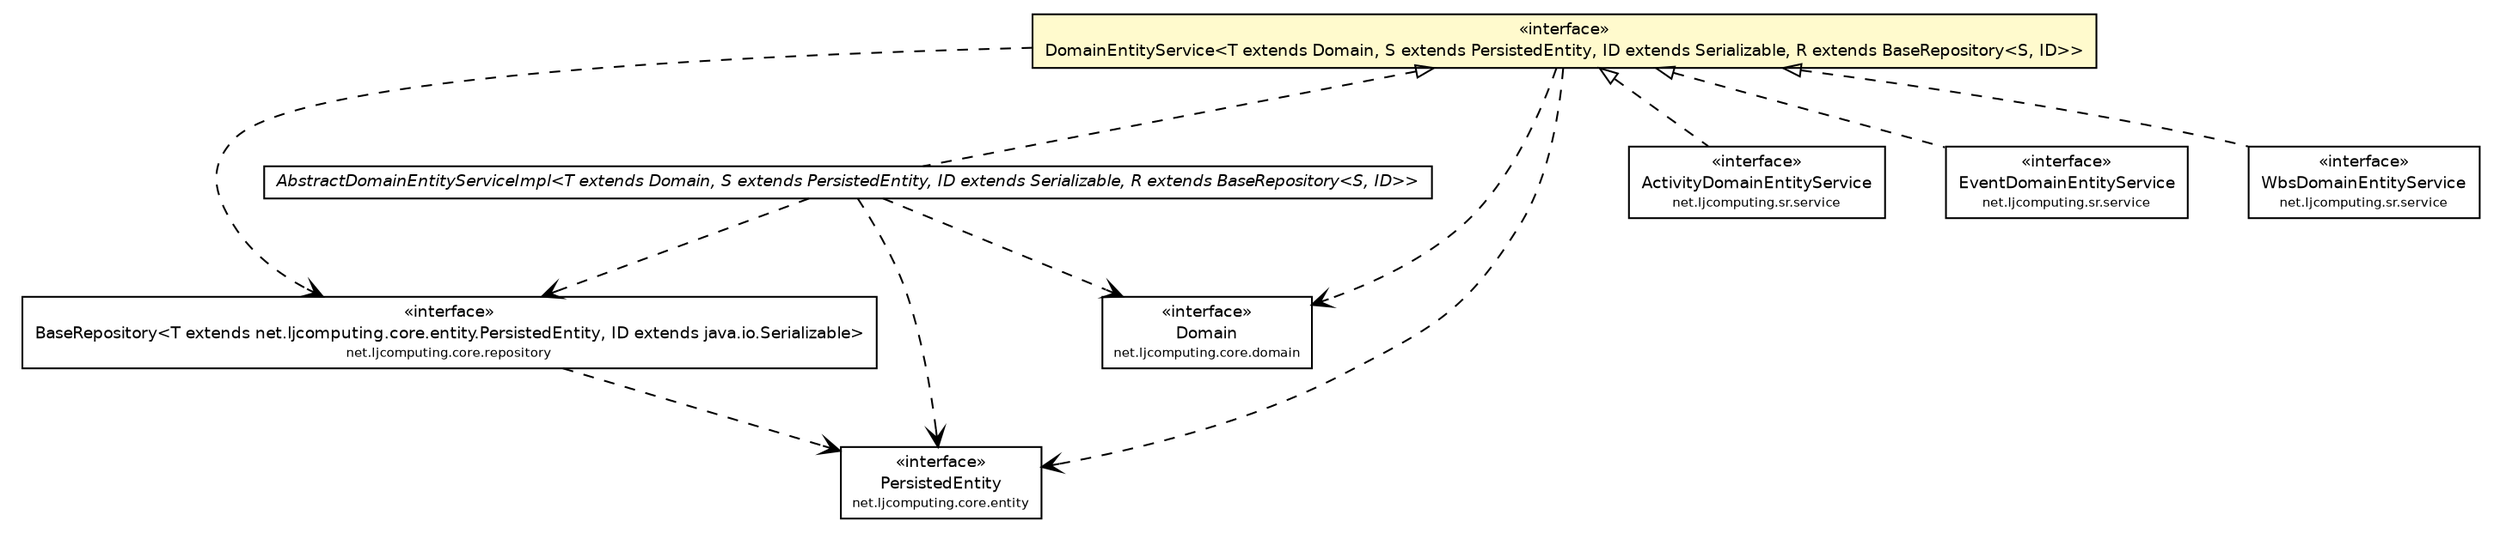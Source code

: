 #!/usr/local/bin/dot
#
# Class diagram 
# Generated by UMLGraph version R5_6 (http://www.umlgraph.org/)
#

digraph G {
	edge [fontname="Helvetica",fontsize=10,labelfontname="Helvetica",labelfontsize=10];
	node [fontname="Helvetica",fontsize=10,shape=plaintext];
	nodesep=0.25;
	ranksep=0.5;
	// net.ljcomputing.core.repository.BaseRepository<T extends net.ljcomputing.core.entity.PersistedEntity, ID extends java.io.Serializable>
	c1142 [label=<<table title="net.ljcomputing.core.repository.BaseRepository" border="0" cellborder="1" cellspacing="0" cellpadding="2" port="p" href="../repository/BaseRepository.html">
		<tr><td><table border="0" cellspacing="0" cellpadding="1">
<tr><td align="center" balign="center"> &#171;interface&#187; </td></tr>
<tr><td align="center" balign="center"> BaseRepository&lt;T extends net.ljcomputing.core.entity.PersistedEntity, ID extends java.io.Serializable&gt; </td></tr>
<tr><td align="center" balign="center"><font point-size="7.0"> net.ljcomputing.core.repository </font></td></tr>
		</table></td></tr>
		</table>>, URL="../repository/BaseRepository.html", fontname="Helvetica", fontcolor="black", fontsize=9.0];
	// net.ljcomputing.core.entity.PersistedEntity
	c1149 [label=<<table title="net.ljcomputing.core.entity.PersistedEntity" border="0" cellborder="1" cellspacing="0" cellpadding="2" port="p" href="../entity/PersistedEntity.html">
		<tr><td><table border="0" cellspacing="0" cellpadding="1">
<tr><td align="center" balign="center"> &#171;interface&#187; </td></tr>
<tr><td align="center" balign="center"> PersistedEntity </td></tr>
<tr><td align="center" balign="center"><font point-size="7.0"> net.ljcomputing.core.entity </font></td></tr>
		</table></td></tr>
		</table>>, URL="../entity/PersistedEntity.html", fontname="Helvetica", fontcolor="black", fontsize=9.0];
	// net.ljcomputing.core.domain.Domain
	c1151 [label=<<table title="net.ljcomputing.core.domain.Domain" border="0" cellborder="1" cellspacing="0" cellpadding="2" port="p" href="../domain/Domain.html">
		<tr><td><table border="0" cellspacing="0" cellpadding="1">
<tr><td align="center" balign="center"> &#171;interface&#187; </td></tr>
<tr><td align="center" balign="center"> Domain </td></tr>
<tr><td align="center" balign="center"><font point-size="7.0"> net.ljcomputing.core.domain </font></td></tr>
		</table></td></tr>
		</table>>, URL="../domain/Domain.html", fontname="Helvetica", fontcolor="black", fontsize=9.0];
	// net.ljcomputing.core.service.AbstractDomainEntityServiceImpl<T extends net.ljcomputing.core.domain.Domain, S extends net.ljcomputing.core.entity.PersistedEntity, ID extends java.io.Serializable, R extends net.ljcomputing.core.repository.BaseRepository<S, ID>>
	c1153 [label=<<table title="net.ljcomputing.core.service.AbstractDomainEntityServiceImpl" border="0" cellborder="1" cellspacing="0" cellpadding="2" port="p" href="./AbstractDomainEntityServiceImpl.html">
		<tr><td><table border="0" cellspacing="0" cellpadding="1">
<tr><td align="center" balign="center"><font face="Helvetica-Oblique"> AbstractDomainEntityServiceImpl&lt;T extends Domain, S extends PersistedEntity, ID extends Serializable, R extends BaseRepository&lt;S, ID&gt;&gt; </font></td></tr>
		</table></td></tr>
		</table>>, URL="./AbstractDomainEntityServiceImpl.html", fontname="Helvetica", fontcolor="black", fontsize=9.0];
	// net.ljcomputing.core.service.DomainEntityService<T extends net.ljcomputing.core.domain.Domain, S extends net.ljcomputing.core.entity.PersistedEntity, ID extends java.io.Serializable, R extends net.ljcomputing.core.repository.BaseRepository<S, ID>>
	c1155 [label=<<table title="net.ljcomputing.core.service.DomainEntityService" border="0" cellborder="1" cellspacing="0" cellpadding="2" port="p" bgcolor="lemonChiffon" href="./DomainEntityService.html">
		<tr><td><table border="0" cellspacing="0" cellpadding="1">
<tr><td align="center" balign="center"> &#171;interface&#187; </td></tr>
<tr><td align="center" balign="center"> DomainEntityService&lt;T extends Domain, S extends PersistedEntity, ID extends Serializable, R extends BaseRepository&lt;S, ID&gt;&gt; </td></tr>
		</table></td></tr>
		</table>>, URL="./DomainEntityService.html", fontname="Helvetica", fontcolor="black", fontsize=9.0];
	// net.ljcomputing.sr.service.ActivityDomainEntityService
	c1172 [label=<<table title="net.ljcomputing.sr.service.ActivityDomainEntityService" border="0" cellborder="1" cellspacing="0" cellpadding="2" port="p" href="../../sr/service/ActivityDomainEntityService.html">
		<tr><td><table border="0" cellspacing="0" cellpadding="1">
<tr><td align="center" balign="center"> &#171;interface&#187; </td></tr>
<tr><td align="center" balign="center"> ActivityDomainEntityService </td></tr>
<tr><td align="center" balign="center"><font point-size="7.0"> net.ljcomputing.sr.service </font></td></tr>
		</table></td></tr>
		</table>>, URL="../../sr/service/ActivityDomainEntityService.html", fontname="Helvetica", fontcolor="black", fontsize=9.0];
	// net.ljcomputing.sr.service.EventDomainEntityService
	c1173 [label=<<table title="net.ljcomputing.sr.service.EventDomainEntityService" border="0" cellborder="1" cellspacing="0" cellpadding="2" port="p" href="../../sr/service/EventDomainEntityService.html">
		<tr><td><table border="0" cellspacing="0" cellpadding="1">
<tr><td align="center" balign="center"> &#171;interface&#187; </td></tr>
<tr><td align="center" balign="center"> EventDomainEntityService </td></tr>
<tr><td align="center" balign="center"><font point-size="7.0"> net.ljcomputing.sr.service </font></td></tr>
		</table></td></tr>
		</table>>, URL="../../sr/service/EventDomainEntityService.html", fontname="Helvetica", fontcolor="black", fontsize=9.0];
	// net.ljcomputing.sr.service.WbsDomainEntityService
	c1174 [label=<<table title="net.ljcomputing.sr.service.WbsDomainEntityService" border="0" cellborder="1" cellspacing="0" cellpadding="2" port="p" href="../../sr/service/WbsDomainEntityService.html">
		<tr><td><table border="0" cellspacing="0" cellpadding="1">
<tr><td align="center" balign="center"> &#171;interface&#187; </td></tr>
<tr><td align="center" balign="center"> WbsDomainEntityService </td></tr>
<tr><td align="center" balign="center"><font point-size="7.0"> net.ljcomputing.sr.service </font></td></tr>
		</table></td></tr>
		</table>>, URL="../../sr/service/WbsDomainEntityService.html", fontname="Helvetica", fontcolor="black", fontsize=9.0];
	//net.ljcomputing.core.service.AbstractDomainEntityServiceImpl<T extends net.ljcomputing.core.domain.Domain, S extends net.ljcomputing.core.entity.PersistedEntity, ID extends java.io.Serializable, R extends net.ljcomputing.core.repository.BaseRepository<S, ID>> implements net.ljcomputing.core.service.DomainEntityService<T extends net.ljcomputing.core.domain.Domain, S extends net.ljcomputing.core.entity.PersistedEntity, ID extends java.io.Serializable, R extends net.ljcomputing.core.repository.BaseRepository<S, ID>>
	c1155:p -> c1153:p [dir=back,arrowtail=empty,style=dashed];
	//net.ljcomputing.sr.service.ActivityDomainEntityService implements net.ljcomputing.core.service.DomainEntityService<T extends net.ljcomputing.core.domain.Domain, S extends net.ljcomputing.core.entity.PersistedEntity, ID extends java.io.Serializable, R extends net.ljcomputing.core.repository.BaseRepository<S, ID>>
	c1155:p -> c1172:p [dir=back,arrowtail=empty,style=dashed];
	//net.ljcomputing.sr.service.EventDomainEntityService implements net.ljcomputing.core.service.DomainEntityService<T extends net.ljcomputing.core.domain.Domain, S extends net.ljcomputing.core.entity.PersistedEntity, ID extends java.io.Serializable, R extends net.ljcomputing.core.repository.BaseRepository<S, ID>>
	c1155:p -> c1173:p [dir=back,arrowtail=empty,style=dashed];
	//net.ljcomputing.sr.service.WbsDomainEntityService implements net.ljcomputing.core.service.DomainEntityService<T extends net.ljcomputing.core.domain.Domain, S extends net.ljcomputing.core.entity.PersistedEntity, ID extends java.io.Serializable, R extends net.ljcomputing.core.repository.BaseRepository<S, ID>>
	c1155:p -> c1174:p [dir=back,arrowtail=empty,style=dashed];
	// net.ljcomputing.core.repository.BaseRepository<T extends net.ljcomputing.core.entity.PersistedEntity, ID extends java.io.Serializable> DEPEND net.ljcomputing.core.entity.PersistedEntity
	c1142:p -> c1149:p [taillabel="", label="", headlabel="", fontname="Helvetica", fontcolor="black", fontsize=10.0, color="black", arrowhead=open, style=dashed];
	// net.ljcomputing.core.service.AbstractDomainEntityServiceImpl<T extends net.ljcomputing.core.domain.Domain, S extends net.ljcomputing.core.entity.PersistedEntity, ID extends java.io.Serializable, R extends net.ljcomputing.core.repository.BaseRepository<S, ID>> DEPEND net.ljcomputing.core.domain.Domain
	c1153:p -> c1151:p [taillabel="", label="", headlabel="", fontname="Helvetica", fontcolor="black", fontsize=10.0, color="black", arrowhead=open, style=dashed];
	// net.ljcomputing.core.service.AbstractDomainEntityServiceImpl<T extends net.ljcomputing.core.domain.Domain, S extends net.ljcomputing.core.entity.PersistedEntity, ID extends java.io.Serializable, R extends net.ljcomputing.core.repository.BaseRepository<S, ID>> DEPEND net.ljcomputing.core.repository.BaseRepository<T extends net.ljcomputing.core.entity.PersistedEntity, ID extends java.io.Serializable>
	c1153:p -> c1142:p [taillabel="", label="", headlabel="", fontname="Helvetica", fontcolor="black", fontsize=10.0, color="black", arrowhead=open, style=dashed];
	// net.ljcomputing.core.service.AbstractDomainEntityServiceImpl<T extends net.ljcomputing.core.domain.Domain, S extends net.ljcomputing.core.entity.PersistedEntity, ID extends java.io.Serializable, R extends net.ljcomputing.core.repository.BaseRepository<S, ID>> DEPEND net.ljcomputing.core.entity.PersistedEntity
	c1153:p -> c1149:p [taillabel="", label="", headlabel="", fontname="Helvetica", fontcolor="black", fontsize=10.0, color="black", arrowhead=open, style=dashed];
	// net.ljcomputing.core.service.DomainEntityService<T extends net.ljcomputing.core.domain.Domain, S extends net.ljcomputing.core.entity.PersistedEntity, ID extends java.io.Serializable, R extends net.ljcomputing.core.repository.BaseRepository<S, ID>> DEPEND net.ljcomputing.core.domain.Domain
	c1155:p -> c1151:p [taillabel="", label="", headlabel="", fontname="Helvetica", fontcolor="black", fontsize=10.0, color="black", arrowhead=open, style=dashed];
	// net.ljcomputing.core.service.DomainEntityService<T extends net.ljcomputing.core.domain.Domain, S extends net.ljcomputing.core.entity.PersistedEntity, ID extends java.io.Serializable, R extends net.ljcomputing.core.repository.BaseRepository<S, ID>> DEPEND net.ljcomputing.core.repository.BaseRepository<T extends net.ljcomputing.core.entity.PersistedEntity, ID extends java.io.Serializable>
	c1155:p -> c1142:p [taillabel="", label="", headlabel="", fontname="Helvetica", fontcolor="black", fontsize=10.0, color="black", arrowhead=open, style=dashed];
	// net.ljcomputing.core.service.DomainEntityService<T extends net.ljcomputing.core.domain.Domain, S extends net.ljcomputing.core.entity.PersistedEntity, ID extends java.io.Serializable, R extends net.ljcomputing.core.repository.BaseRepository<S, ID>> DEPEND net.ljcomputing.core.entity.PersistedEntity
	c1155:p -> c1149:p [taillabel="", label="", headlabel="", fontname="Helvetica", fontcolor="black", fontsize=10.0, color="black", arrowhead=open, style=dashed];
}

